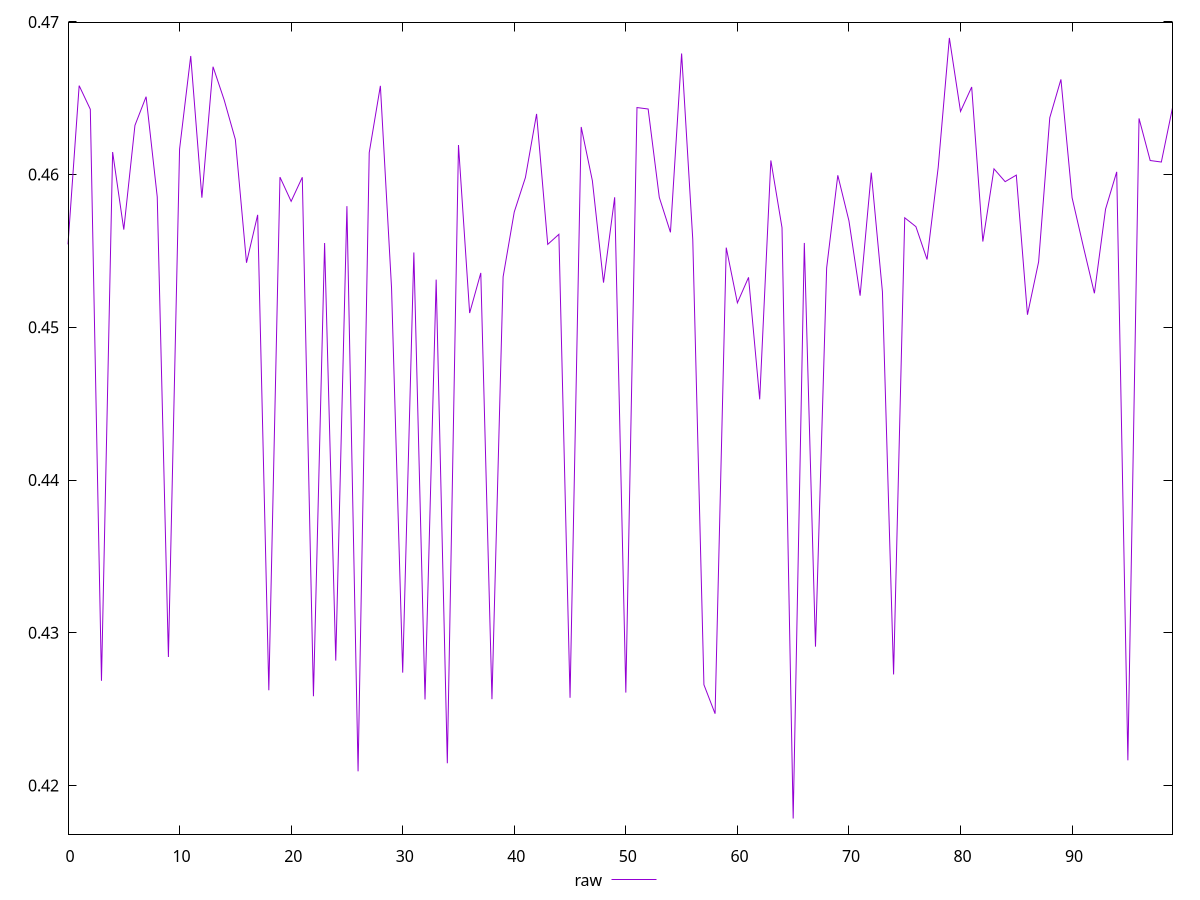 reset

$raw <<EOF
0 0.4554323770949773
1 0.4658251021698665
2 0.4642769997129931
3 0.4268501414771685
4 0.4614776013874952
5 0.4563993849272765
6 0.46322373623857976
7 0.4651016032776654
8 0.4585345248770934
9 0.4284112089891285
10 0.4616664284015419
11 0.4677668276874259
12 0.4584857944316368
13 0.46706389807989346
14 0.464883063142273
15 0.4622978613329156
16 0.4542282308956483
17 0.4573647879312296
18 0.4262314271637683
19 0.45983392908615256
20 0.45824873862190746
21 0.4598253587970406
22 0.4258368056568424
23 0.455519027371056
24 0.4281722538310711
25 0.4579324480017013
26 0.42092215181565035
27 0.4614404880084468
28 0.46581229765422366
29 0.45258027104208864
30 0.4273834449065529
31 0.4549020843684718
32 0.42562683461336065
33 0.4531229218255612
34 0.4214488484986058
35 0.46193708961163116
36 0.450933790546296
37 0.4535610483854879
38 0.4256454518409781
39 0.45330343080365587
40 0.4575539173835736
41 0.4598086639827302
42 0.4639743312778771
43 0.45543085702467356
44 0.456089439130432
45 0.42573766330747226
46 0.46311914829425244
47 0.4596050208147406
48 0.4529263640720302
49 0.4585148058842946
50 0.42607870257337066
51 0.4643904417871015
52 0.46429585630111414
53 0.4585063203103542
54 0.45622057738191135
55 0.4679315142850033
56 0.4557537478149098
57 0.4265932726697775
58 0.4246959612818523
59 0.4552181966983527
60 0.4516027717743582
61 0.4532709921587556
62 0.4452827350141392
63 0.4609266971059796
64 0.45652151757777165
65 0.41783142745344776
66 0.45552580684306787
67 0.4290856260421744
68 0.4538887107130005
69 0.45995455837314625
70 0.4569699767955555
71 0.4520718780530242
72 0.4601264931049449
73 0.4523255503825375
74 0.4272644475510279
75 0.45717188006071796
76 0.4565924515786759
77 0.4544420154526012
78 0.460480743221371
79 0.4689516016381175
80 0.46413689130324437
81 0.46573686263574254
82 0.45561693819785004
83 0.46037691722562474
84 0.45953792236526014
85 0.4599661895897176
86 0.4508236035832971
87 0.45428729564480064
88 0.46372476641544874
89 0.4662353974582059
90 0.458488291601785
91 0.4553105510440724
92 0.4522286989695711
93 0.4577398798124234
94 0.46017978654647557
95 0.42164332385678877
96 0.4636799975723861
97 0.46092235037918033
98 0.46082310924797387
99 0.4643736634678341
EOF

set key outside below
set xrange [0:99]
set yrange [0.4168090239697544:0.46997400512181087]
set trange [0.4168090239697544:0.46997400512181087]
set terminal svg size 640, 500 enhanced background rgb 'white'
set output "reports/report_00033_2021-03-01T14-23-16.841Z/meta/pScore/samples/astro-cached/raw/values.svg"

plot $raw title "raw" with line

reset
